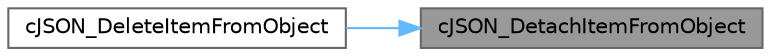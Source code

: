 digraph "cJSON_DetachItemFromObject"
{
 // LATEX_PDF_SIZE
  bgcolor="transparent";
  edge [fontname=Helvetica,fontsize=10,labelfontname=Helvetica,labelfontsize=10];
  node [fontname=Helvetica,fontsize=10,shape=box,height=0.2,width=0.4];
  rankdir="RL";
  Node1 [label="cJSON_DetachItemFromObject",height=0.2,width=0.4,color="gray40", fillcolor="grey60", style="filled", fontcolor="black",tooltip=" "];
  Node1 -> Node2 [dir="back",color="steelblue1",style="solid"];
  Node2 [label="cJSON_DeleteItemFromObject",height=0.2,width=0.4,color="grey40", fillcolor="white", style="filled",URL="$c_j_s_o_n_8c.html#a148a56617a2a97921d9b9dfbe5dc85bf",tooltip=" "];
}
